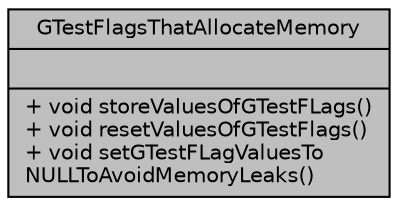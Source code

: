 digraph "GTestFlagsThatAllocateMemory"
{
 // LATEX_PDF_SIZE
  edge [fontname="Helvetica",fontsize="10",labelfontname="Helvetica",labelfontsize="10"];
  node [fontname="Helvetica",fontsize="10",shape=record];
  Node1 [label="{GTestFlagsThatAllocateMemory\n||+ void storeValuesOfGTestFLags()\l+ void resetValuesOfGTestFlags()\l+ void setGTestFLagValuesTo\lNULLToAvoidMemoryLeaks()\l}",height=0.2,width=0.4,color="black", fillcolor="grey75", style="filled", fontcolor="black",tooltip=" "];
}
